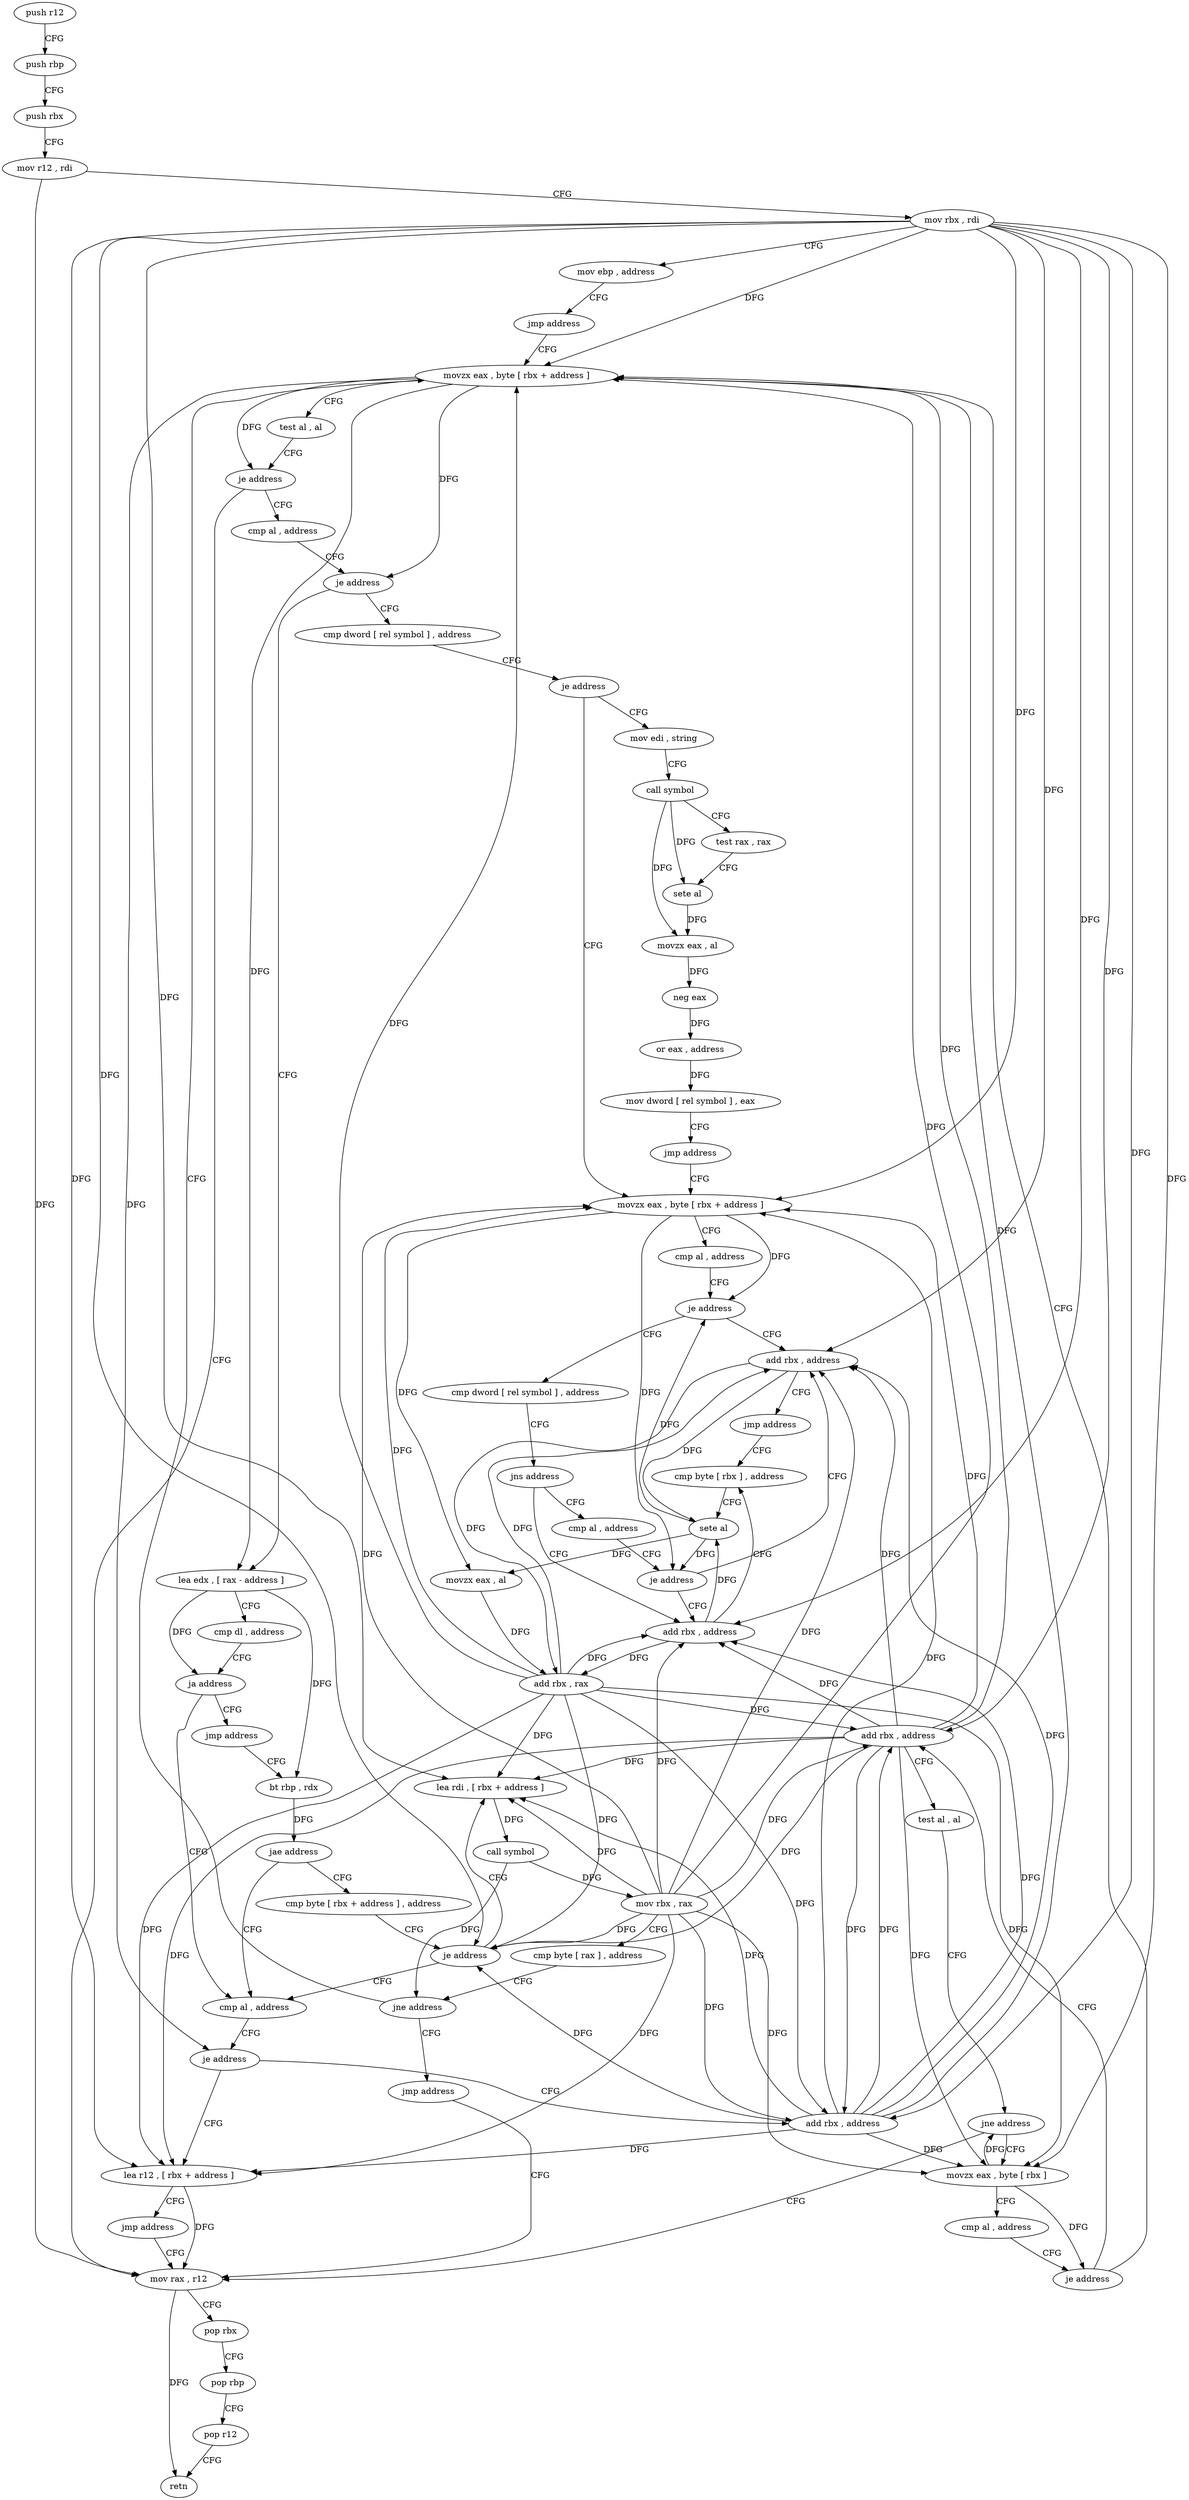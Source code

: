 digraph "func" {
"4380805" [label = "push r12" ]
"4380807" [label = "push rbp" ]
"4380808" [label = "push rbx" ]
"4380809" [label = "mov r12 , rdi" ]
"4380812" [label = "mov rbx , rdi" ]
"4380815" [label = "mov ebp , address" ]
"4380820" [label = "jmp address" ]
"4380949" [label = "movzx eax , byte [ rbx + address ]" ]
"4380953" [label = "test al , al" ]
"4380955" [label = "je address" ]
"4380883" [label = "mov rax , r12" ]
"4380957" [label = "cmp al , address" ]
"4380886" [label = "pop rbx" ]
"4380887" [label = "pop rbp" ]
"4380888" [label = "pop r12" ]
"4380890" [label = "retn" ]
"4380959" [label = "je address" ]
"4380822" [label = "cmp dword [ rel symbol ] , address" ]
"4380965" [label = "lea edx , [ rax - address ]" ]
"4380829" [label = "je address" ]
"4380891" [label = "mov edi , string" ]
"4380831" [label = "movzx eax , byte [ rbx + address ]" ]
"4380968" [label = "cmp dl , address" ]
"4380971" [label = "ja address" ]
"4380941" [label = "cmp al , address" ]
"4380973" [label = "jmp address" ]
"4380896" [label = "call symbol" ]
"4380901" [label = "test rax , rax" ]
"4380904" [label = "sete al" ]
"4380907" [label = "movzx eax , al" ]
"4380910" [label = "neg eax" ]
"4380912" [label = "or eax , address" ]
"4380915" [label = "mov dword [ rel symbol ] , eax" ]
"4380921" [label = "jmp address" ]
"4380835" [label = "cmp al , address" ]
"4380837" [label = "je address" ]
"4380923" [label = "add rbx , address" ]
"4380839" [label = "cmp dword [ rel symbol ] , address" ]
"4380943" [label = "je address" ]
"4380994" [label = "lea r12 , [ rbx + address ]" ]
"4380945" [label = "add rbx , address" ]
"4380929" [label = "bt rbp , rdx" ]
"4380927" [label = "jmp address" ]
"4380856" [label = "cmp byte [ rbx ] , address" ]
"4380846" [label = "jns address" ]
"4380852" [label = "add rbx , address" ]
"4380848" [label = "cmp al , address" ]
"4380998" [label = "jmp address" ]
"4380933" [label = "jae address" ]
"4380935" [label = "cmp byte [ rbx + address ] , address" ]
"4380859" [label = "sete al" ]
"4380862" [label = "movzx eax , al" ]
"4380865" [label = "add rbx , rax" ]
"4380868" [label = "movzx eax , byte [ rbx ]" ]
"4380850" [label = "je address" ]
"4380939" [label = "je address" ]
"4380975" [label = "lea rdi , [ rbx + address ]" ]
"4380875" [label = "add rbx , address" ]
"4380879" [label = "test al , al" ]
"4380881" [label = "jne address" ]
"4380979" [label = "call symbol" ]
"4380984" [label = "mov rbx , rax" ]
"4380987" [label = "cmp byte [ rax ] , address" ]
"4380990" [label = "jne address" ]
"4380992" [label = "jmp address" ]
"4380871" [label = "cmp al , address" ]
"4380873" [label = "je address" ]
"4380805" -> "4380807" [ label = "CFG" ]
"4380807" -> "4380808" [ label = "CFG" ]
"4380808" -> "4380809" [ label = "CFG" ]
"4380809" -> "4380812" [ label = "CFG" ]
"4380809" -> "4380883" [ label = "DFG" ]
"4380812" -> "4380815" [ label = "CFG" ]
"4380812" -> "4380949" [ label = "DFG" ]
"4380812" -> "4380831" [ label = "DFG" ]
"4380812" -> "4380923" [ label = "DFG" ]
"4380812" -> "4380994" [ label = "DFG" ]
"4380812" -> "4380945" [ label = "DFG" ]
"4380812" -> "4380852" [ label = "DFG" ]
"4380812" -> "4380939" [ label = "DFG" ]
"4380812" -> "4380868" [ label = "DFG" ]
"4380812" -> "4380975" [ label = "DFG" ]
"4380812" -> "4380875" [ label = "DFG" ]
"4380815" -> "4380820" [ label = "CFG" ]
"4380820" -> "4380949" [ label = "CFG" ]
"4380949" -> "4380953" [ label = "CFG" ]
"4380949" -> "4380955" [ label = "DFG" ]
"4380949" -> "4380959" [ label = "DFG" ]
"4380949" -> "4380965" [ label = "DFG" ]
"4380949" -> "4380943" [ label = "DFG" ]
"4380953" -> "4380955" [ label = "CFG" ]
"4380955" -> "4380883" [ label = "CFG" ]
"4380955" -> "4380957" [ label = "CFG" ]
"4380883" -> "4380886" [ label = "CFG" ]
"4380883" -> "4380890" [ label = "DFG" ]
"4380957" -> "4380959" [ label = "CFG" ]
"4380886" -> "4380887" [ label = "CFG" ]
"4380887" -> "4380888" [ label = "CFG" ]
"4380888" -> "4380890" [ label = "CFG" ]
"4380959" -> "4380822" [ label = "CFG" ]
"4380959" -> "4380965" [ label = "CFG" ]
"4380822" -> "4380829" [ label = "CFG" ]
"4380965" -> "4380968" [ label = "CFG" ]
"4380965" -> "4380971" [ label = "DFG" ]
"4380965" -> "4380929" [ label = "DFG" ]
"4380829" -> "4380891" [ label = "CFG" ]
"4380829" -> "4380831" [ label = "CFG" ]
"4380891" -> "4380896" [ label = "CFG" ]
"4380831" -> "4380835" [ label = "CFG" ]
"4380831" -> "4380837" [ label = "DFG" ]
"4380831" -> "4380862" [ label = "DFG" ]
"4380831" -> "4380850" [ label = "DFG" ]
"4380968" -> "4380971" [ label = "CFG" ]
"4380971" -> "4380941" [ label = "CFG" ]
"4380971" -> "4380973" [ label = "CFG" ]
"4380941" -> "4380943" [ label = "CFG" ]
"4380973" -> "4380929" [ label = "CFG" ]
"4380896" -> "4380901" [ label = "CFG" ]
"4380896" -> "4380904" [ label = "DFG" ]
"4380896" -> "4380907" [ label = "DFG" ]
"4380901" -> "4380904" [ label = "CFG" ]
"4380904" -> "4380907" [ label = "DFG" ]
"4380907" -> "4380910" [ label = "DFG" ]
"4380910" -> "4380912" [ label = "DFG" ]
"4380912" -> "4380915" [ label = "DFG" ]
"4380915" -> "4380921" [ label = "CFG" ]
"4380921" -> "4380831" [ label = "CFG" ]
"4380835" -> "4380837" [ label = "CFG" ]
"4380837" -> "4380923" [ label = "CFG" ]
"4380837" -> "4380839" [ label = "CFG" ]
"4380923" -> "4380927" [ label = "CFG" ]
"4380923" -> "4380859" [ label = "DFG" ]
"4380923" -> "4380865" [ label = "DFG" ]
"4380839" -> "4380846" [ label = "CFG" ]
"4380943" -> "4380994" [ label = "CFG" ]
"4380943" -> "4380945" [ label = "CFG" ]
"4380994" -> "4380998" [ label = "CFG" ]
"4380994" -> "4380883" [ label = "DFG" ]
"4380945" -> "4380949" [ label = "DFG" ]
"4380945" -> "4380831" [ label = "DFG" ]
"4380945" -> "4380923" [ label = "DFG" ]
"4380945" -> "4380994" [ label = "DFG" ]
"4380945" -> "4380852" [ label = "DFG" ]
"4380945" -> "4380939" [ label = "DFG" ]
"4380945" -> "4380868" [ label = "DFG" ]
"4380945" -> "4380975" [ label = "DFG" ]
"4380945" -> "4380875" [ label = "DFG" ]
"4380929" -> "4380933" [ label = "DFG" ]
"4380927" -> "4380856" [ label = "CFG" ]
"4380856" -> "4380859" [ label = "CFG" ]
"4380846" -> "4380852" [ label = "CFG" ]
"4380846" -> "4380848" [ label = "CFG" ]
"4380852" -> "4380856" [ label = "CFG" ]
"4380852" -> "4380859" [ label = "DFG" ]
"4380852" -> "4380865" [ label = "DFG" ]
"4380848" -> "4380850" [ label = "CFG" ]
"4380998" -> "4380883" [ label = "CFG" ]
"4380933" -> "4380941" [ label = "CFG" ]
"4380933" -> "4380935" [ label = "CFG" ]
"4380935" -> "4380939" [ label = "CFG" ]
"4380859" -> "4380862" [ label = "DFG" ]
"4380859" -> "4380837" [ label = "DFG" ]
"4380859" -> "4380850" [ label = "DFG" ]
"4380862" -> "4380865" [ label = "DFG" ]
"4380865" -> "4380868" [ label = "DFG" ]
"4380865" -> "4380949" [ label = "DFG" ]
"4380865" -> "4380831" [ label = "DFG" ]
"4380865" -> "4380923" [ label = "DFG" ]
"4380865" -> "4380994" [ label = "DFG" ]
"4380865" -> "4380945" [ label = "DFG" ]
"4380865" -> "4380852" [ label = "DFG" ]
"4380865" -> "4380939" [ label = "DFG" ]
"4380865" -> "4380975" [ label = "DFG" ]
"4380865" -> "4380875" [ label = "DFG" ]
"4380868" -> "4380871" [ label = "CFG" ]
"4380868" -> "4380873" [ label = "DFG" ]
"4380868" -> "4380881" [ label = "DFG" ]
"4380850" -> "4380923" [ label = "CFG" ]
"4380850" -> "4380852" [ label = "CFG" ]
"4380939" -> "4380975" [ label = "CFG" ]
"4380939" -> "4380941" [ label = "CFG" ]
"4380975" -> "4380979" [ label = "DFG" ]
"4380875" -> "4380879" [ label = "CFG" ]
"4380875" -> "4380949" [ label = "DFG" ]
"4380875" -> "4380831" [ label = "DFG" ]
"4380875" -> "4380923" [ label = "DFG" ]
"4380875" -> "4380994" [ label = "DFG" ]
"4380875" -> "4380945" [ label = "DFG" ]
"4380875" -> "4380852" [ label = "DFG" ]
"4380875" -> "4380939" [ label = "DFG" ]
"4380875" -> "4380868" [ label = "DFG" ]
"4380875" -> "4380975" [ label = "DFG" ]
"4380879" -> "4380881" [ label = "CFG" ]
"4380881" -> "4380868" [ label = "CFG" ]
"4380881" -> "4380883" [ label = "CFG" ]
"4380979" -> "4380984" [ label = "DFG" ]
"4380979" -> "4380990" [ label = "DFG" ]
"4380984" -> "4380987" [ label = "CFG" ]
"4380984" -> "4380949" [ label = "DFG" ]
"4380984" -> "4380831" [ label = "DFG" ]
"4380984" -> "4380923" [ label = "DFG" ]
"4380984" -> "4380994" [ label = "DFG" ]
"4380984" -> "4380945" [ label = "DFG" ]
"4380984" -> "4380852" [ label = "DFG" ]
"4380984" -> "4380939" [ label = "DFG" ]
"4380984" -> "4380868" [ label = "DFG" ]
"4380984" -> "4380975" [ label = "DFG" ]
"4380984" -> "4380875" [ label = "DFG" ]
"4380987" -> "4380990" [ label = "CFG" ]
"4380990" -> "4380949" [ label = "CFG" ]
"4380990" -> "4380992" [ label = "CFG" ]
"4380992" -> "4380883" [ label = "CFG" ]
"4380871" -> "4380873" [ label = "CFG" ]
"4380873" -> "4380949" [ label = "CFG" ]
"4380873" -> "4380875" [ label = "CFG" ]
}
